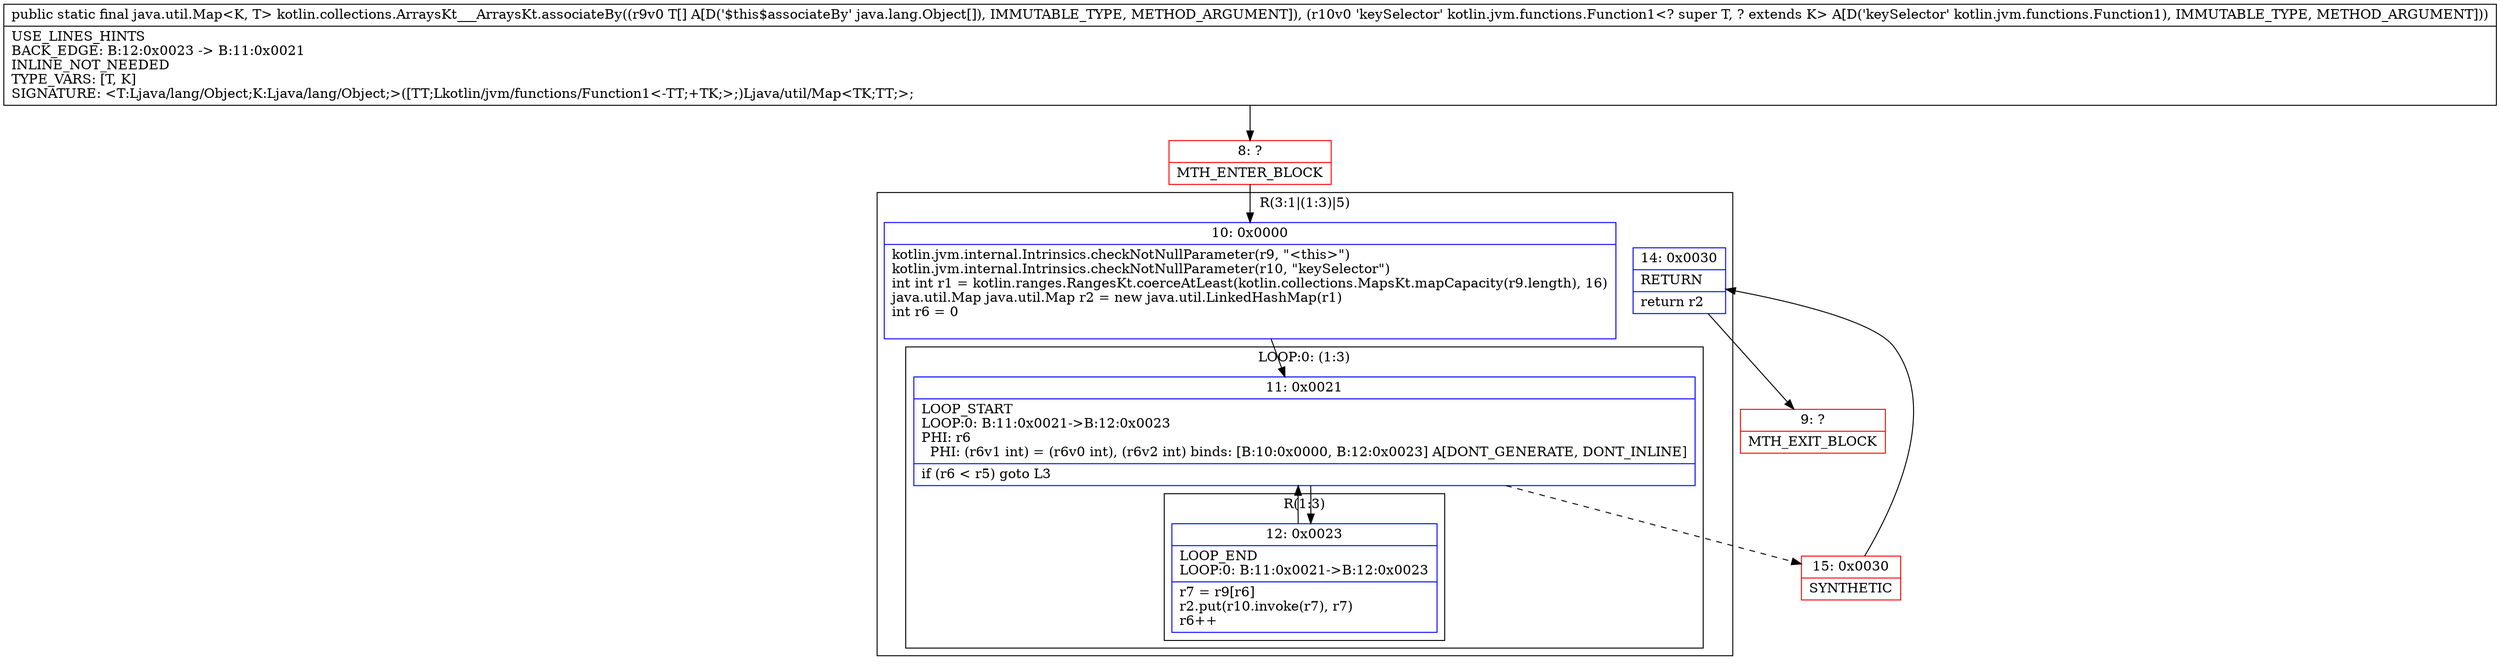 digraph "CFG forkotlin.collections.ArraysKt___ArraysKt.associateBy([Ljava\/lang\/Object;Lkotlin\/jvm\/functions\/Function1;)Ljava\/util\/Map;" {
subgraph cluster_Region_2054886871 {
label = "R(3:1|(1:3)|5)";
node [shape=record,color=blue];
Node_10 [shape=record,label="{10\:\ 0x0000|kotlin.jvm.internal.Intrinsics.checkNotNullParameter(r9, \"\<this\>\")\lkotlin.jvm.internal.Intrinsics.checkNotNullParameter(r10, \"keySelector\")\lint int r1 = kotlin.ranges.RangesKt.coerceAtLeast(kotlin.collections.MapsKt.mapCapacity(r9.length), 16)\ljava.util.Map java.util.Map r2 = new java.util.LinkedHashMap(r1)\lint r6 = 0\l\l}"];
subgraph cluster_LoopRegion_955254031 {
label = "LOOP:0: (1:3)";
node [shape=record,color=blue];
Node_11 [shape=record,label="{11\:\ 0x0021|LOOP_START\lLOOP:0: B:11:0x0021\-\>B:12:0x0023\lPHI: r6 \l  PHI: (r6v1 int) = (r6v0 int), (r6v2 int) binds: [B:10:0x0000, B:12:0x0023] A[DONT_GENERATE, DONT_INLINE]\l|if (r6 \< r5) goto L3\l}"];
subgraph cluster_Region_1695589873 {
label = "R(1:3)";
node [shape=record,color=blue];
Node_12 [shape=record,label="{12\:\ 0x0023|LOOP_END\lLOOP:0: B:11:0x0021\-\>B:12:0x0023\l|r7 = r9[r6]\lr2.put(r10.invoke(r7), r7)\lr6++\l}"];
}
}
Node_14 [shape=record,label="{14\:\ 0x0030|RETURN\l|return r2\l}"];
}
Node_8 [shape=record,color=red,label="{8\:\ ?|MTH_ENTER_BLOCK\l}"];
Node_15 [shape=record,color=red,label="{15\:\ 0x0030|SYNTHETIC\l}"];
Node_9 [shape=record,color=red,label="{9\:\ ?|MTH_EXIT_BLOCK\l}"];
MethodNode[shape=record,label="{public static final java.util.Map\<K, T\> kotlin.collections.ArraysKt___ArraysKt.associateBy((r9v0 T[] A[D('$this$associateBy' java.lang.Object[]), IMMUTABLE_TYPE, METHOD_ARGUMENT]), (r10v0 'keySelector' kotlin.jvm.functions.Function1\<? super T, ? extends K\> A[D('keySelector' kotlin.jvm.functions.Function1), IMMUTABLE_TYPE, METHOD_ARGUMENT]))  | USE_LINES_HINTS\lBACK_EDGE: B:12:0x0023 \-\> B:11:0x0021\lINLINE_NOT_NEEDED\lTYPE_VARS: [T, K]\lSIGNATURE: \<T:Ljava\/lang\/Object;K:Ljava\/lang\/Object;\>([TT;Lkotlin\/jvm\/functions\/Function1\<\-TT;+TK;\>;)Ljava\/util\/Map\<TK;TT;\>;\l}"];
MethodNode -> Node_8;Node_10 -> Node_11;
Node_11 -> Node_12;
Node_11 -> Node_15[style=dashed];
Node_12 -> Node_11;
Node_14 -> Node_9;
Node_8 -> Node_10;
Node_15 -> Node_14;
}

